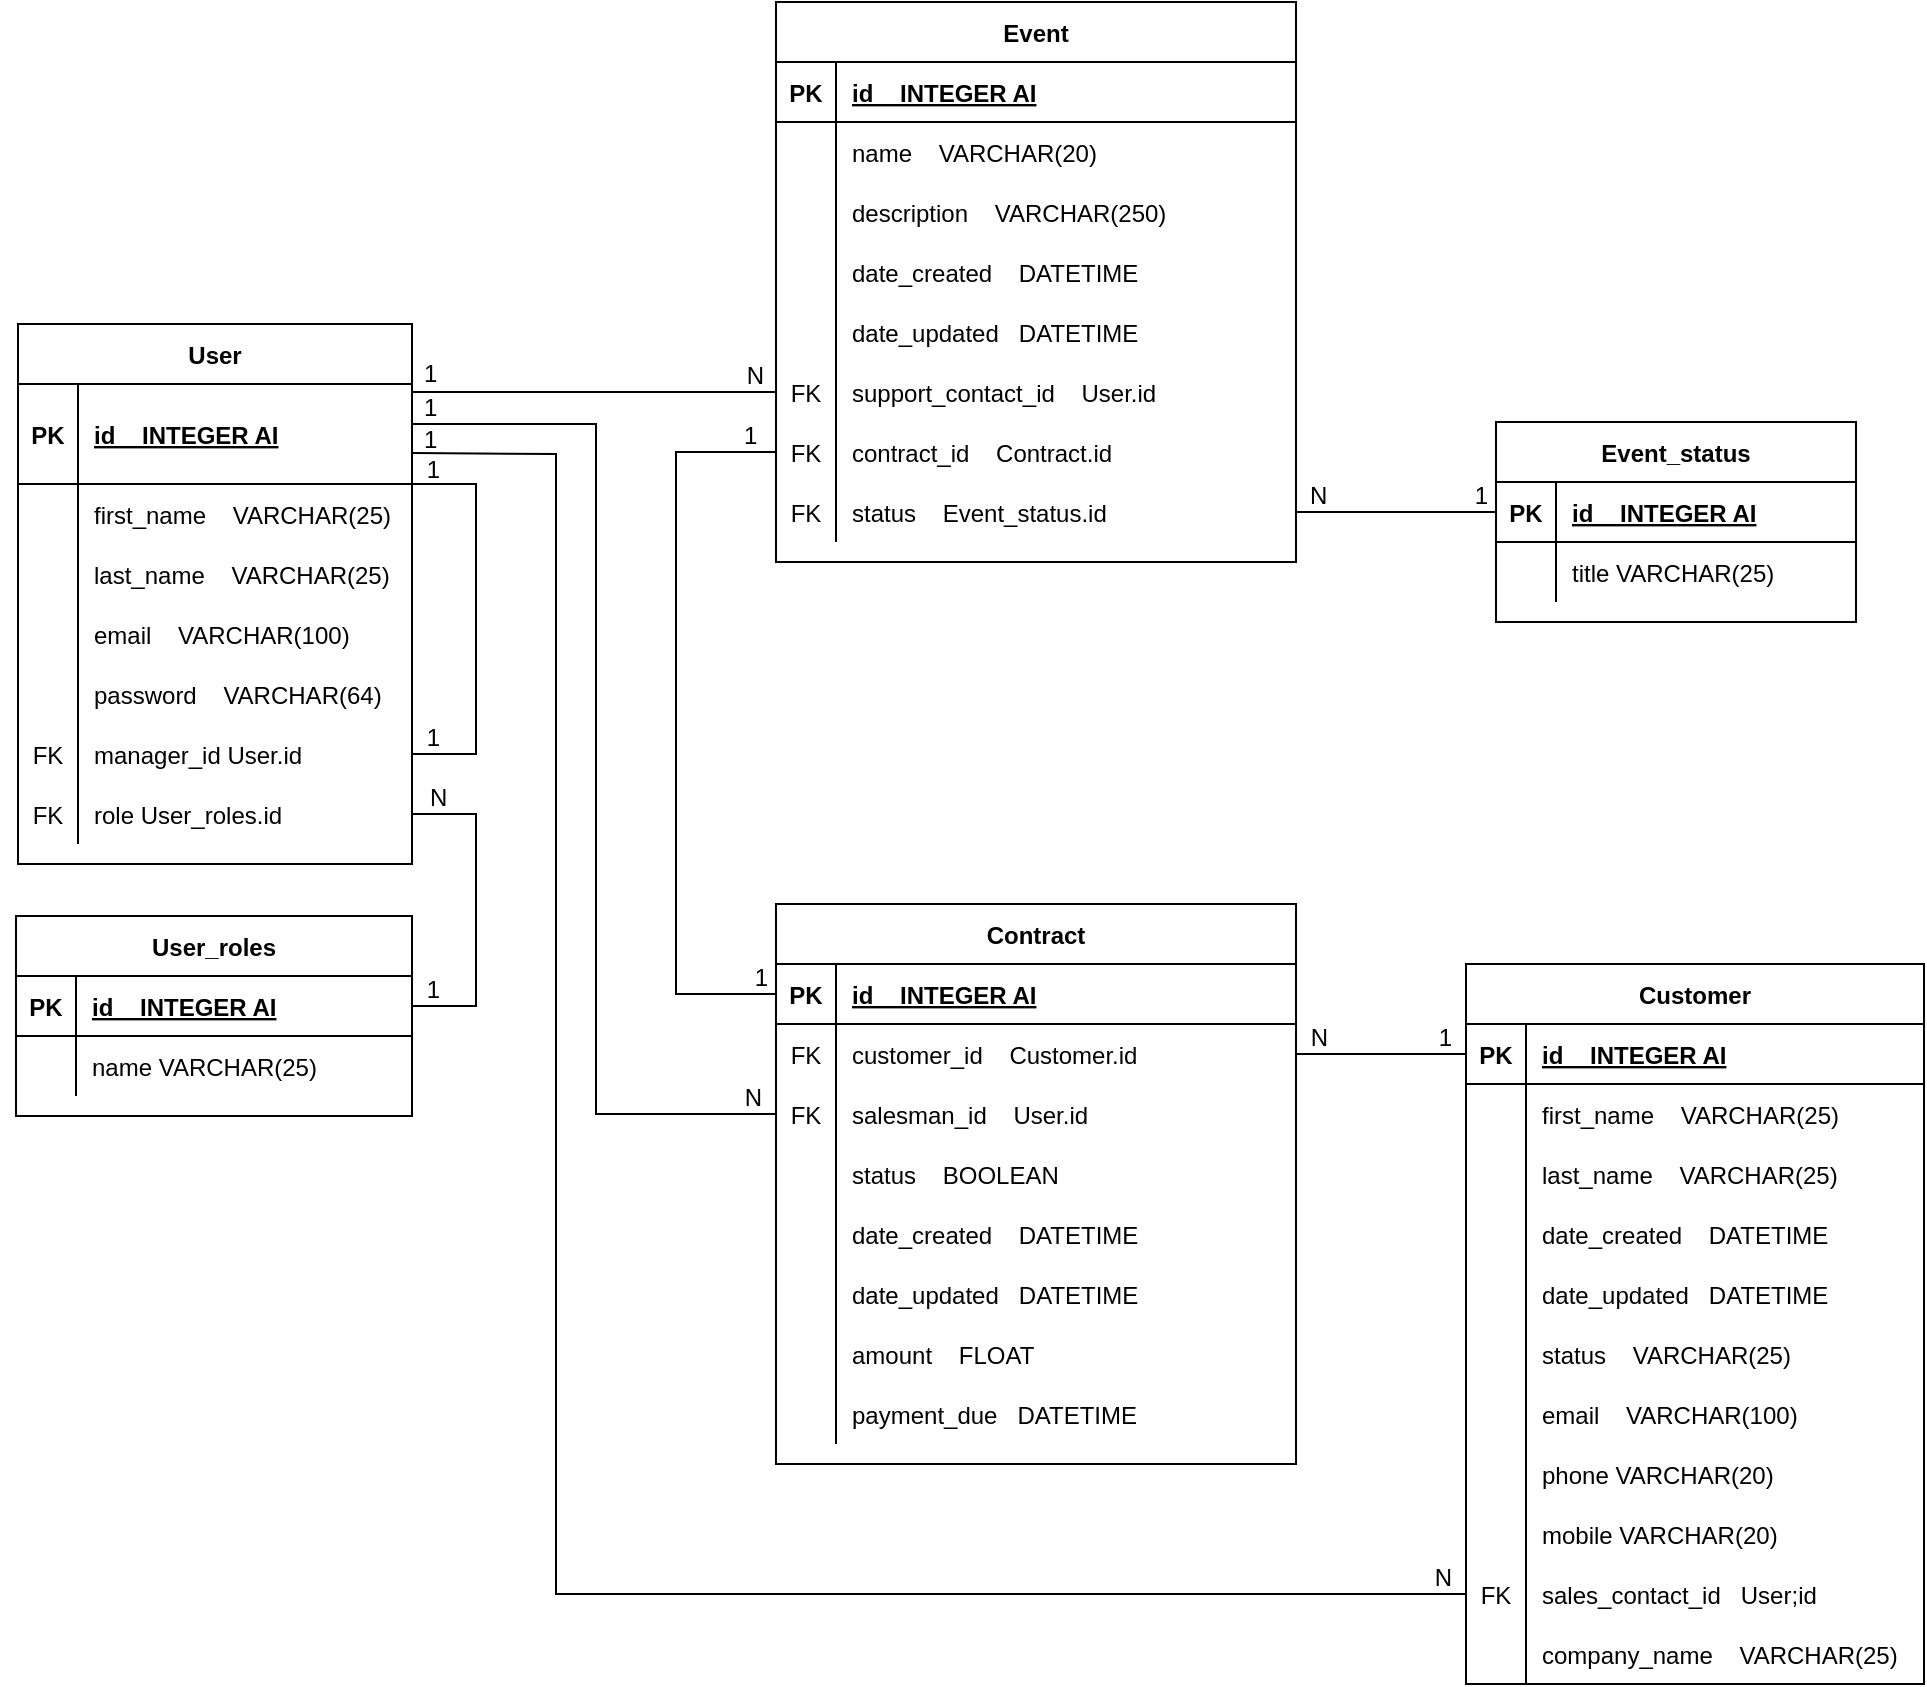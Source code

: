 <mxfile version="17.4.2" type="device"><diagram id="H4JCBMmQ4si8OeFHnjz9" name="Page-1"><mxGraphModel dx="2249" dy="905" grid="1" gridSize="10" guides="1" tooltips="1" connect="1" arrows="1" fold="1" page="1" pageScale="1" pageWidth="827" pageHeight="1169" math="0" shadow="0"><root><mxCell id="0"/><mxCell id="1" parent="0"/><mxCell id="bBjGmjY2mpQJtqQ5NyJk-3" value="User" style="shape=table;startSize=30;container=1;collapsible=1;childLayout=tableLayout;fixedRows=1;rowLines=0;fontStyle=1;align=center;resizeLast=1;" parent="1" vertex="1"><mxGeometry x="-749" y="200" width="197" height="270" as="geometry"/></mxCell><mxCell id="bBjGmjY2mpQJtqQ5NyJk-4" value="" style="shape=tableRow;horizontal=0;startSize=0;swimlaneHead=0;swimlaneBody=0;fillColor=none;collapsible=0;dropTarget=0;points=[[0,0.5],[1,0.5]];portConstraint=eastwest;top=0;left=0;right=0;bottom=1;" parent="bBjGmjY2mpQJtqQ5NyJk-3" vertex="1"><mxGeometry y="30" width="197" height="50" as="geometry"/></mxCell><mxCell id="bBjGmjY2mpQJtqQ5NyJk-5" value="PK" style="shape=partialRectangle;connectable=0;fillColor=none;top=0;left=0;bottom=0;right=0;fontStyle=1;overflow=hidden;" parent="bBjGmjY2mpQJtqQ5NyJk-4" vertex="1"><mxGeometry width="30" height="50" as="geometry"><mxRectangle width="30" height="50" as="alternateBounds"/></mxGeometry></mxCell><mxCell id="bBjGmjY2mpQJtqQ5NyJk-6" value="id    INTEGER AI" style="shape=partialRectangle;connectable=0;fillColor=none;top=0;left=0;bottom=0;right=0;align=left;spacingLeft=6;fontStyle=5;overflow=hidden;" parent="bBjGmjY2mpQJtqQ5NyJk-4" vertex="1"><mxGeometry x="30" width="167" height="50" as="geometry"><mxRectangle width="167" height="50" as="alternateBounds"/></mxGeometry></mxCell><mxCell id="bBjGmjY2mpQJtqQ5NyJk-7" value="" style="shape=tableRow;horizontal=0;startSize=0;swimlaneHead=0;swimlaneBody=0;fillColor=none;collapsible=0;dropTarget=0;points=[[0,0.5],[1,0.5]];portConstraint=eastwest;top=0;left=0;right=0;bottom=0;" parent="bBjGmjY2mpQJtqQ5NyJk-3" vertex="1"><mxGeometry y="80" width="197" height="30" as="geometry"/></mxCell><mxCell id="bBjGmjY2mpQJtqQ5NyJk-8" value="" style="shape=partialRectangle;connectable=0;fillColor=none;top=0;left=0;bottom=0;right=0;editable=1;overflow=hidden;" parent="bBjGmjY2mpQJtqQ5NyJk-7" vertex="1"><mxGeometry width="30" height="30" as="geometry"><mxRectangle width="30" height="30" as="alternateBounds"/></mxGeometry></mxCell><mxCell id="bBjGmjY2mpQJtqQ5NyJk-9" value="first_name    VARCHAR(25)" style="shape=partialRectangle;connectable=0;fillColor=none;top=0;left=0;bottom=0;right=0;align=left;spacingLeft=6;overflow=hidden;" parent="bBjGmjY2mpQJtqQ5NyJk-7" vertex="1"><mxGeometry x="30" width="167" height="30" as="geometry"><mxRectangle width="167" height="30" as="alternateBounds"/></mxGeometry></mxCell><mxCell id="bBjGmjY2mpQJtqQ5NyJk-10" value="" style="shape=tableRow;horizontal=0;startSize=0;swimlaneHead=0;swimlaneBody=0;fillColor=none;collapsible=0;dropTarget=0;points=[[0,0.5],[1,0.5]];portConstraint=eastwest;top=0;left=0;right=0;bottom=0;" parent="bBjGmjY2mpQJtqQ5NyJk-3" vertex="1"><mxGeometry y="110" width="197" height="30" as="geometry"/></mxCell><mxCell id="bBjGmjY2mpQJtqQ5NyJk-11" value="" style="shape=partialRectangle;connectable=0;fillColor=none;top=0;left=0;bottom=0;right=0;editable=1;overflow=hidden;" parent="bBjGmjY2mpQJtqQ5NyJk-10" vertex="1"><mxGeometry width="30" height="30" as="geometry"><mxRectangle width="30" height="30" as="alternateBounds"/></mxGeometry></mxCell><mxCell id="bBjGmjY2mpQJtqQ5NyJk-12" value="last_name    VARCHAR(25)" style="shape=partialRectangle;connectable=0;fillColor=none;top=0;left=0;bottom=0;right=0;align=left;spacingLeft=6;overflow=hidden;" parent="bBjGmjY2mpQJtqQ5NyJk-10" vertex="1"><mxGeometry x="30" width="167" height="30" as="geometry"><mxRectangle width="167" height="30" as="alternateBounds"/></mxGeometry></mxCell><mxCell id="bBjGmjY2mpQJtqQ5NyJk-13" value="" style="shape=tableRow;horizontal=0;startSize=0;swimlaneHead=0;swimlaneBody=0;fillColor=none;collapsible=0;dropTarget=0;points=[[0,0.5],[1,0.5]];portConstraint=eastwest;top=0;left=0;right=0;bottom=0;" parent="bBjGmjY2mpQJtqQ5NyJk-3" vertex="1"><mxGeometry y="140" width="197" height="30" as="geometry"/></mxCell><mxCell id="bBjGmjY2mpQJtqQ5NyJk-14" value="" style="shape=partialRectangle;connectable=0;fillColor=none;top=0;left=0;bottom=0;right=0;editable=1;overflow=hidden;" parent="bBjGmjY2mpQJtqQ5NyJk-13" vertex="1"><mxGeometry width="30" height="30" as="geometry"><mxRectangle width="30" height="30" as="alternateBounds"/></mxGeometry></mxCell><mxCell id="bBjGmjY2mpQJtqQ5NyJk-15" value="email    VARCHAR(100)" style="shape=partialRectangle;connectable=0;fillColor=none;top=0;left=0;bottom=0;right=0;align=left;spacingLeft=6;overflow=hidden;" parent="bBjGmjY2mpQJtqQ5NyJk-13" vertex="1"><mxGeometry x="30" width="167" height="30" as="geometry"><mxRectangle width="167" height="30" as="alternateBounds"/></mxGeometry></mxCell><mxCell id="bBjGmjY2mpQJtqQ5NyJk-16" value="" style="shape=tableRow;horizontal=0;startSize=0;swimlaneHead=0;swimlaneBody=0;fillColor=none;collapsible=0;dropTarget=0;points=[[0,0.5],[1,0.5]];portConstraint=eastwest;top=0;left=0;right=0;bottom=0;" parent="bBjGmjY2mpQJtqQ5NyJk-3" vertex="1"><mxGeometry y="170" width="197" height="30" as="geometry"/></mxCell><mxCell id="bBjGmjY2mpQJtqQ5NyJk-17" value="" style="shape=partialRectangle;connectable=0;fillColor=none;top=0;left=0;bottom=0;right=0;editable=1;overflow=hidden;" parent="bBjGmjY2mpQJtqQ5NyJk-16" vertex="1"><mxGeometry width="30" height="30" as="geometry"><mxRectangle width="30" height="30" as="alternateBounds"/></mxGeometry></mxCell><mxCell id="bBjGmjY2mpQJtqQ5NyJk-18" value="password    VARCHAR(64)" style="shape=partialRectangle;connectable=0;fillColor=none;top=0;left=0;bottom=0;right=0;align=left;spacingLeft=6;overflow=hidden;" parent="bBjGmjY2mpQJtqQ5NyJk-16" vertex="1"><mxGeometry x="30" width="167" height="30" as="geometry"><mxRectangle width="167" height="30" as="alternateBounds"/></mxGeometry></mxCell><mxCell id="VLJPeynumApLSN1GITdd-35" value="" style="shape=tableRow;horizontal=0;startSize=0;swimlaneHead=0;swimlaneBody=0;fillColor=none;collapsible=0;dropTarget=0;points=[[0,0.5],[1,0.5]];portConstraint=eastwest;top=0;left=0;right=0;bottom=0;" parent="bBjGmjY2mpQJtqQ5NyJk-3" vertex="1"><mxGeometry y="200" width="197" height="30" as="geometry"/></mxCell><mxCell id="VLJPeynumApLSN1GITdd-36" value="FK" style="shape=partialRectangle;connectable=0;fillColor=none;top=0;left=0;bottom=0;right=0;editable=1;overflow=hidden;" parent="VLJPeynumApLSN1GITdd-35" vertex="1"><mxGeometry width="30" height="30" as="geometry"><mxRectangle width="30" height="30" as="alternateBounds"/></mxGeometry></mxCell><mxCell id="VLJPeynumApLSN1GITdd-37" value="manager_id User.id" style="shape=partialRectangle;connectable=0;fillColor=none;top=0;left=0;bottom=0;right=0;align=left;spacingLeft=6;overflow=hidden;" parent="VLJPeynumApLSN1GITdd-35" vertex="1"><mxGeometry x="30" width="167" height="30" as="geometry"><mxRectangle width="167" height="30" as="alternateBounds"/></mxGeometry></mxCell><mxCell id="VLJPeynumApLSN1GITdd-22" value="" style="shape=tableRow;horizontal=0;startSize=0;swimlaneHead=0;swimlaneBody=0;fillColor=none;collapsible=0;dropTarget=0;points=[[0,0.5],[1,0.5]];portConstraint=eastwest;top=0;left=0;right=0;bottom=0;" parent="bBjGmjY2mpQJtqQ5NyJk-3" vertex="1"><mxGeometry y="230" width="197" height="30" as="geometry"/></mxCell><mxCell id="VLJPeynumApLSN1GITdd-23" value="FK" style="shape=partialRectangle;connectable=0;fillColor=none;top=0;left=0;bottom=0;right=0;editable=1;overflow=hidden;" parent="VLJPeynumApLSN1GITdd-22" vertex="1"><mxGeometry width="30" height="30" as="geometry"><mxRectangle width="30" height="30" as="alternateBounds"/></mxGeometry></mxCell><mxCell id="VLJPeynumApLSN1GITdd-24" value="role User_roles.id" style="shape=partialRectangle;connectable=0;fillColor=none;top=0;left=0;bottom=0;right=0;align=left;spacingLeft=6;overflow=hidden;" parent="VLJPeynumApLSN1GITdd-22" vertex="1"><mxGeometry x="30" width="167" height="30" as="geometry"><mxRectangle width="167" height="30" as="alternateBounds"/></mxGeometry></mxCell><mxCell id="VLJPeynumApLSN1GITdd-5" value="" style="endArrow=none;html=1;rounded=0;exitX=1;exitY=0.5;exitDx=0;exitDy=0;" parent="bBjGmjY2mpQJtqQ5NyJk-3" source="VLJPeynumApLSN1GITdd-35" target="bBjGmjY2mpQJtqQ5NyJk-4" edge="1"><mxGeometry relative="1" as="geometry"><mxPoint x="357" y="52.234" as="sourcePoint"/><mxPoint x="199" y="74" as="targetPoint"/><Array as="points"><mxPoint x="229" y="215"/><mxPoint x="229" y="80"/><mxPoint x="197" y="80"/></Array></mxGeometry></mxCell><mxCell id="VLJPeynumApLSN1GITdd-6" value="1" style="resizable=0;html=1;align=right;verticalAlign=bottom;" parent="VLJPeynumApLSN1GITdd-5" connectable="0" vertex="1"><mxGeometry x="1" relative="1" as="geometry"><mxPoint x="14" y="1" as="offset"/></mxGeometry></mxCell><mxCell id="bBjGmjY2mpQJtqQ5NyJk-19" value="Customer" style="shape=table;startSize=30;container=1;collapsible=1;childLayout=tableLayout;fixedRows=1;rowLines=0;fontStyle=1;align=center;resizeLast=1;" parent="1" vertex="1"><mxGeometry x="-25.0" y="520" width="229" height="360" as="geometry"/></mxCell><mxCell id="bBjGmjY2mpQJtqQ5NyJk-20" value="" style="shape=tableRow;horizontal=0;startSize=0;swimlaneHead=0;swimlaneBody=0;fillColor=none;collapsible=0;dropTarget=0;points=[[0,0.5],[1,0.5]];portConstraint=eastwest;top=0;left=0;right=0;bottom=1;" parent="bBjGmjY2mpQJtqQ5NyJk-19" vertex="1"><mxGeometry y="30" width="229" height="30" as="geometry"/></mxCell><mxCell id="bBjGmjY2mpQJtqQ5NyJk-21" value="PK" style="shape=partialRectangle;connectable=0;fillColor=none;top=0;left=0;bottom=0;right=0;fontStyle=1;overflow=hidden;" parent="bBjGmjY2mpQJtqQ5NyJk-20" vertex="1"><mxGeometry width="30" height="30" as="geometry"><mxRectangle width="30" height="30" as="alternateBounds"/></mxGeometry></mxCell><mxCell id="bBjGmjY2mpQJtqQ5NyJk-22" value="id    INTEGER AI" style="shape=partialRectangle;connectable=0;fillColor=none;top=0;left=0;bottom=0;right=0;align=left;spacingLeft=6;fontStyle=5;overflow=hidden;" parent="bBjGmjY2mpQJtqQ5NyJk-20" vertex="1"><mxGeometry x="30" width="199" height="30" as="geometry"><mxRectangle width="199" height="30" as="alternateBounds"/></mxGeometry></mxCell><mxCell id="bBjGmjY2mpQJtqQ5NyJk-23" value="" style="shape=tableRow;horizontal=0;startSize=0;swimlaneHead=0;swimlaneBody=0;fillColor=none;collapsible=0;dropTarget=0;points=[[0,0.5],[1,0.5]];portConstraint=eastwest;top=0;left=0;right=0;bottom=0;" parent="bBjGmjY2mpQJtqQ5NyJk-19" vertex="1"><mxGeometry y="60" width="229" height="30" as="geometry"/></mxCell><mxCell id="bBjGmjY2mpQJtqQ5NyJk-24" value="" style="shape=partialRectangle;connectable=0;fillColor=none;top=0;left=0;bottom=0;right=0;editable=1;overflow=hidden;" parent="bBjGmjY2mpQJtqQ5NyJk-23" vertex="1"><mxGeometry width="30" height="30" as="geometry"><mxRectangle width="30" height="30" as="alternateBounds"/></mxGeometry></mxCell><mxCell id="bBjGmjY2mpQJtqQ5NyJk-25" value="first_name    VARCHAR(25)" style="shape=partialRectangle;connectable=0;fillColor=none;top=0;left=0;bottom=0;right=0;align=left;spacingLeft=6;overflow=hidden;" parent="bBjGmjY2mpQJtqQ5NyJk-23" vertex="1"><mxGeometry x="30" width="199" height="30" as="geometry"><mxRectangle width="199" height="30" as="alternateBounds"/></mxGeometry></mxCell><mxCell id="bBjGmjY2mpQJtqQ5NyJk-26" value="" style="shape=tableRow;horizontal=0;startSize=0;swimlaneHead=0;swimlaneBody=0;fillColor=none;collapsible=0;dropTarget=0;points=[[0,0.5],[1,0.5]];portConstraint=eastwest;top=0;left=0;right=0;bottom=0;" parent="bBjGmjY2mpQJtqQ5NyJk-19" vertex="1"><mxGeometry y="90" width="229" height="30" as="geometry"/></mxCell><mxCell id="bBjGmjY2mpQJtqQ5NyJk-27" value="" style="shape=partialRectangle;connectable=0;fillColor=none;top=0;left=0;bottom=0;right=0;editable=1;overflow=hidden;" parent="bBjGmjY2mpQJtqQ5NyJk-26" vertex="1"><mxGeometry width="30" height="30" as="geometry"><mxRectangle width="30" height="30" as="alternateBounds"/></mxGeometry></mxCell><mxCell id="bBjGmjY2mpQJtqQ5NyJk-28" value="last_name    VARCHAR(25)" style="shape=partialRectangle;connectable=0;fillColor=none;top=0;left=0;bottom=0;right=0;align=left;spacingLeft=6;overflow=hidden;" parent="bBjGmjY2mpQJtqQ5NyJk-26" vertex="1"><mxGeometry x="30" width="199" height="30" as="geometry"><mxRectangle width="199" height="30" as="alternateBounds"/></mxGeometry></mxCell><mxCell id="bBjGmjY2mpQJtqQ5NyJk-29" value="" style="shape=tableRow;horizontal=0;startSize=0;swimlaneHead=0;swimlaneBody=0;fillColor=none;collapsible=0;dropTarget=0;points=[[0,0.5],[1,0.5]];portConstraint=eastwest;top=0;left=0;right=0;bottom=0;" parent="bBjGmjY2mpQJtqQ5NyJk-19" vertex="1"><mxGeometry y="120" width="229" height="30" as="geometry"/></mxCell><mxCell id="bBjGmjY2mpQJtqQ5NyJk-30" value="" style="shape=partialRectangle;connectable=0;fillColor=none;top=0;left=0;bottom=0;right=0;editable=1;overflow=hidden;" parent="bBjGmjY2mpQJtqQ5NyJk-29" vertex="1"><mxGeometry width="30" height="30" as="geometry"><mxRectangle width="30" height="30" as="alternateBounds"/></mxGeometry></mxCell><mxCell id="bBjGmjY2mpQJtqQ5NyJk-31" value="date_created    DATETIME" style="shape=partialRectangle;connectable=0;fillColor=none;top=0;left=0;bottom=0;right=0;align=left;spacingLeft=6;overflow=hidden;" parent="bBjGmjY2mpQJtqQ5NyJk-29" vertex="1"><mxGeometry x="30" width="199" height="30" as="geometry"><mxRectangle width="199" height="30" as="alternateBounds"/></mxGeometry></mxCell><mxCell id="bBjGmjY2mpQJtqQ5NyJk-200" value="" style="shape=tableRow;horizontal=0;startSize=0;swimlaneHead=0;swimlaneBody=0;fillColor=none;collapsible=0;dropTarget=0;points=[[0,0.5],[1,0.5]];portConstraint=eastwest;top=0;left=0;right=0;bottom=0;" parent="bBjGmjY2mpQJtqQ5NyJk-19" vertex="1"><mxGeometry y="150" width="229" height="30" as="geometry"/></mxCell><mxCell id="bBjGmjY2mpQJtqQ5NyJk-201" value="" style="shape=partialRectangle;connectable=0;fillColor=none;top=0;left=0;bottom=0;right=0;editable=1;overflow=hidden;" parent="bBjGmjY2mpQJtqQ5NyJk-200" vertex="1"><mxGeometry width="30" height="30" as="geometry"><mxRectangle width="30" height="30" as="alternateBounds"/></mxGeometry></mxCell><mxCell id="bBjGmjY2mpQJtqQ5NyJk-202" value="date_updated   DATETIME" style="shape=partialRectangle;connectable=0;fillColor=none;top=0;left=0;bottom=0;right=0;align=left;spacingLeft=6;overflow=hidden;" parent="bBjGmjY2mpQJtqQ5NyJk-200" vertex="1"><mxGeometry x="30" width="199" height="30" as="geometry"><mxRectangle width="199" height="30" as="alternateBounds"/></mxGeometry></mxCell><mxCell id="bBjGmjY2mpQJtqQ5NyJk-188" value="" style="shape=tableRow;horizontal=0;startSize=0;swimlaneHead=0;swimlaneBody=0;fillColor=none;collapsible=0;dropTarget=0;points=[[0,0.5],[1,0.5]];portConstraint=eastwest;top=0;left=0;right=0;bottom=0;" parent="bBjGmjY2mpQJtqQ5NyJk-19" vertex="1"><mxGeometry y="180" width="229" height="30" as="geometry"/></mxCell><mxCell id="bBjGmjY2mpQJtqQ5NyJk-189" value="" style="shape=partialRectangle;connectable=0;fillColor=none;top=0;left=0;bottom=0;right=0;editable=1;overflow=hidden;" parent="bBjGmjY2mpQJtqQ5NyJk-188" vertex="1"><mxGeometry width="30" height="30" as="geometry"><mxRectangle width="30" height="30" as="alternateBounds"/></mxGeometry></mxCell><mxCell id="bBjGmjY2mpQJtqQ5NyJk-190" value="status    VARCHAR(25)" style="shape=partialRectangle;connectable=0;fillColor=none;top=0;left=0;bottom=0;right=0;align=left;spacingLeft=6;overflow=hidden;" parent="bBjGmjY2mpQJtqQ5NyJk-188" vertex="1"><mxGeometry x="30" width="199" height="30" as="geometry"><mxRectangle width="199" height="30" as="alternateBounds"/></mxGeometry></mxCell><mxCell id="bBjGmjY2mpQJtqQ5NyJk-203" value="" style="shape=tableRow;horizontal=0;startSize=0;swimlaneHead=0;swimlaneBody=0;fillColor=none;collapsible=0;dropTarget=0;points=[[0,0.5],[1,0.5]];portConstraint=eastwest;top=0;left=0;right=0;bottom=0;" parent="bBjGmjY2mpQJtqQ5NyJk-19" vertex="1"><mxGeometry y="210" width="229" height="30" as="geometry"/></mxCell><mxCell id="bBjGmjY2mpQJtqQ5NyJk-204" value="" style="shape=partialRectangle;connectable=0;fillColor=none;top=0;left=0;bottom=0;right=0;editable=1;overflow=hidden;" parent="bBjGmjY2mpQJtqQ5NyJk-203" vertex="1"><mxGeometry width="30" height="30" as="geometry"><mxRectangle width="30" height="30" as="alternateBounds"/></mxGeometry></mxCell><mxCell id="bBjGmjY2mpQJtqQ5NyJk-205" value="email    VARCHAR(100)" style="shape=partialRectangle;connectable=0;fillColor=none;top=0;left=0;bottom=0;right=0;align=left;spacingLeft=6;overflow=hidden;" parent="bBjGmjY2mpQJtqQ5NyJk-203" vertex="1"><mxGeometry x="30" width="199" height="30" as="geometry"><mxRectangle width="199" height="30" as="alternateBounds"/></mxGeometry></mxCell><mxCell id="bBjGmjY2mpQJtqQ5NyJk-206" value="" style="shape=tableRow;horizontal=0;startSize=0;swimlaneHead=0;swimlaneBody=0;fillColor=none;collapsible=0;dropTarget=0;points=[[0,0.5],[1,0.5]];portConstraint=eastwest;top=0;left=0;right=0;bottom=0;" parent="bBjGmjY2mpQJtqQ5NyJk-19" vertex="1"><mxGeometry y="240" width="229" height="30" as="geometry"/></mxCell><mxCell id="bBjGmjY2mpQJtqQ5NyJk-207" value="" style="shape=partialRectangle;connectable=0;fillColor=none;top=0;left=0;bottom=0;right=0;editable=1;overflow=hidden;" parent="bBjGmjY2mpQJtqQ5NyJk-206" vertex="1"><mxGeometry width="30" height="30" as="geometry"><mxRectangle width="30" height="30" as="alternateBounds"/></mxGeometry></mxCell><mxCell id="bBjGmjY2mpQJtqQ5NyJk-208" value="phone VARCHAR(20)" style="shape=partialRectangle;connectable=0;fillColor=none;top=0;left=0;bottom=0;right=0;align=left;spacingLeft=6;overflow=hidden;" parent="bBjGmjY2mpQJtqQ5NyJk-206" vertex="1"><mxGeometry x="30" width="199" height="30" as="geometry"><mxRectangle width="199" height="30" as="alternateBounds"/></mxGeometry></mxCell><mxCell id="bBjGmjY2mpQJtqQ5NyJk-209" value="" style="shape=tableRow;horizontal=0;startSize=0;swimlaneHead=0;swimlaneBody=0;fillColor=none;collapsible=0;dropTarget=0;points=[[0,0.5],[1,0.5]];portConstraint=eastwest;top=0;left=0;right=0;bottom=0;" parent="bBjGmjY2mpQJtqQ5NyJk-19" vertex="1"><mxGeometry y="270" width="229" height="30" as="geometry"/></mxCell><mxCell id="bBjGmjY2mpQJtqQ5NyJk-210" value="" style="shape=partialRectangle;connectable=0;fillColor=none;top=0;left=0;bottom=0;right=0;editable=1;overflow=hidden;" parent="bBjGmjY2mpQJtqQ5NyJk-209" vertex="1"><mxGeometry width="30" height="30" as="geometry"><mxRectangle width="30" height="30" as="alternateBounds"/></mxGeometry></mxCell><mxCell id="bBjGmjY2mpQJtqQ5NyJk-211" value="mobile VARCHAR(20)" style="shape=partialRectangle;connectable=0;fillColor=none;top=0;left=0;bottom=0;right=0;align=left;spacingLeft=6;overflow=hidden;" parent="bBjGmjY2mpQJtqQ5NyJk-209" vertex="1"><mxGeometry x="30" width="199" height="30" as="geometry"><mxRectangle width="199" height="30" as="alternateBounds"/></mxGeometry></mxCell><mxCell id="bBjGmjY2mpQJtqQ5NyJk-228" value="" style="shape=tableRow;horizontal=0;startSize=0;swimlaneHead=0;swimlaneBody=0;fillColor=none;collapsible=0;dropTarget=0;points=[[0,0.5],[1,0.5]];portConstraint=eastwest;top=0;left=0;right=0;bottom=0;" parent="bBjGmjY2mpQJtqQ5NyJk-19" vertex="1"><mxGeometry y="300" width="229" height="30" as="geometry"/></mxCell><mxCell id="bBjGmjY2mpQJtqQ5NyJk-229" value="FK" style="shape=partialRectangle;connectable=0;fillColor=none;top=0;left=0;bottom=0;right=0;fontStyle=0;overflow=hidden;" parent="bBjGmjY2mpQJtqQ5NyJk-228" vertex="1"><mxGeometry width="30" height="30" as="geometry"><mxRectangle width="30" height="30" as="alternateBounds"/></mxGeometry></mxCell><mxCell id="bBjGmjY2mpQJtqQ5NyJk-230" value="sales_contact_id   User;id" style="shape=partialRectangle;connectable=0;fillColor=none;top=0;left=0;bottom=0;right=0;align=left;spacingLeft=6;fontStyle=0;overflow=hidden;" parent="bBjGmjY2mpQJtqQ5NyJk-228" vertex="1"><mxGeometry x="30" width="199" height="30" as="geometry"><mxRectangle width="199" height="30" as="alternateBounds"/></mxGeometry></mxCell><mxCell id="wubU_sOgXD4ELBIC74_7-1" value="" style="shape=tableRow;horizontal=0;startSize=0;swimlaneHead=0;swimlaneBody=0;fillColor=none;collapsible=0;dropTarget=0;points=[[0,0.5],[1,0.5]];portConstraint=eastwest;top=0;left=0;right=0;bottom=0;" vertex="1" parent="bBjGmjY2mpQJtqQ5NyJk-19"><mxGeometry y="330" width="229" height="30" as="geometry"/></mxCell><mxCell id="wubU_sOgXD4ELBIC74_7-2" value="" style="shape=partialRectangle;connectable=0;fillColor=none;top=0;left=0;bottom=0;right=0;editable=1;overflow=hidden;" vertex="1" parent="wubU_sOgXD4ELBIC74_7-1"><mxGeometry width="30" height="30" as="geometry"><mxRectangle width="30" height="30" as="alternateBounds"/></mxGeometry></mxCell><mxCell id="wubU_sOgXD4ELBIC74_7-3" value="company_name    VARCHAR(25)" style="shape=partialRectangle;connectable=0;fillColor=none;top=0;left=0;bottom=0;right=0;align=left;spacingLeft=6;overflow=hidden;" vertex="1" parent="wubU_sOgXD4ELBIC74_7-1"><mxGeometry x="30" width="199" height="30" as="geometry"><mxRectangle width="199" height="30" as="alternateBounds"/></mxGeometry></mxCell><mxCell id="bBjGmjY2mpQJtqQ5NyJk-38" value="User_roles" style="shape=table;startSize=30;container=1;collapsible=1;childLayout=tableLayout;fixedRows=1;rowLines=0;fontStyle=1;align=center;resizeLast=1;" parent="1" vertex="1"><mxGeometry x="-750" y="496" width="198" height="100" as="geometry"/></mxCell><mxCell id="bBjGmjY2mpQJtqQ5NyJk-163" style="edgeStyle=orthogonalEdgeStyle;rounded=0;orthogonalLoop=1;jettySize=auto;html=1;exitX=0;exitY=0.5;exitDx=0;exitDy=0;entryX=0;entryY=0.5;entryDx=0;entryDy=0;" parent="bBjGmjY2mpQJtqQ5NyJk-38" edge="1"><mxGeometry relative="1" as="geometry"><mxPoint y="105" as="sourcePoint"/><mxPoint y="105" as="targetPoint"/></mxGeometry></mxCell><mxCell id="bBjGmjY2mpQJtqQ5NyJk-39" value="" style="shape=tableRow;horizontal=0;startSize=0;swimlaneHead=0;swimlaneBody=0;fillColor=none;collapsible=0;dropTarget=0;points=[[0,0.5],[1,0.5]];portConstraint=eastwest;top=0;left=0;right=0;bottom=1;" parent="bBjGmjY2mpQJtqQ5NyJk-38" vertex="1"><mxGeometry y="30" width="198" height="30" as="geometry"/></mxCell><mxCell id="bBjGmjY2mpQJtqQ5NyJk-40" value="PK" style="shape=partialRectangle;connectable=0;fillColor=none;top=0;left=0;bottom=0;right=0;fontStyle=1;overflow=hidden;" parent="bBjGmjY2mpQJtqQ5NyJk-39" vertex="1"><mxGeometry width="30" height="30" as="geometry"><mxRectangle width="30" height="30" as="alternateBounds"/></mxGeometry></mxCell><mxCell id="bBjGmjY2mpQJtqQ5NyJk-41" value="id    INTEGER AI" style="shape=partialRectangle;connectable=0;fillColor=none;top=0;left=0;bottom=0;right=0;align=left;spacingLeft=6;fontStyle=5;overflow=hidden;" parent="bBjGmjY2mpQJtqQ5NyJk-39" vertex="1"><mxGeometry x="30" width="168" height="30" as="geometry"><mxRectangle width="168" height="30" as="alternateBounds"/></mxGeometry></mxCell><mxCell id="bBjGmjY2mpQJtqQ5NyJk-150" value="" style="shape=tableRow;horizontal=0;startSize=0;swimlaneHead=0;swimlaneBody=0;fillColor=none;collapsible=0;dropTarget=0;points=[[0,0.5],[1,0.5]];portConstraint=eastwest;top=0;left=0;right=0;bottom=0;" parent="bBjGmjY2mpQJtqQ5NyJk-38" vertex="1"><mxGeometry y="60" width="198" height="30" as="geometry"/></mxCell><mxCell id="bBjGmjY2mpQJtqQ5NyJk-151" value="" style="shape=partialRectangle;connectable=0;fillColor=none;top=0;left=0;bottom=0;right=0;fontStyle=0;overflow=hidden;" parent="bBjGmjY2mpQJtqQ5NyJk-150" vertex="1"><mxGeometry width="30" height="30" as="geometry"><mxRectangle width="30" height="30" as="alternateBounds"/></mxGeometry></mxCell><mxCell id="bBjGmjY2mpQJtqQ5NyJk-152" value="name VARCHAR(25)" style="shape=partialRectangle;connectable=0;fillColor=none;top=0;left=0;bottom=0;right=0;align=left;spacingLeft=6;fontStyle=0;overflow=hidden;" parent="bBjGmjY2mpQJtqQ5NyJk-150" vertex="1"><mxGeometry x="30" width="168" height="30" as="geometry"><mxRectangle width="168" height="30" as="alternateBounds"/></mxGeometry></mxCell><mxCell id="bBjGmjY2mpQJtqQ5NyJk-86" value="Event" style="shape=table;startSize=30;container=1;collapsible=1;childLayout=tableLayout;fixedRows=1;rowLines=0;fontStyle=1;align=center;resizeLast=1;" parent="1" vertex="1"><mxGeometry x="-370" y="39" width="260" height="280" as="geometry"/></mxCell><mxCell id="bBjGmjY2mpQJtqQ5NyJk-87" value="" style="shape=tableRow;horizontal=0;startSize=0;swimlaneHead=0;swimlaneBody=0;fillColor=none;collapsible=0;dropTarget=0;points=[[0,0.5],[1,0.5]];portConstraint=eastwest;top=0;left=0;right=0;bottom=1;" parent="bBjGmjY2mpQJtqQ5NyJk-86" vertex="1"><mxGeometry y="30" width="260" height="30" as="geometry"/></mxCell><mxCell id="bBjGmjY2mpQJtqQ5NyJk-88" value="PK" style="shape=partialRectangle;connectable=0;fillColor=none;top=0;left=0;bottom=0;right=0;fontStyle=1;overflow=hidden;" parent="bBjGmjY2mpQJtqQ5NyJk-87" vertex="1"><mxGeometry width="30" height="30" as="geometry"><mxRectangle width="30" height="30" as="alternateBounds"/></mxGeometry></mxCell><mxCell id="bBjGmjY2mpQJtqQ5NyJk-89" value="id    INTEGER AI" style="shape=partialRectangle;connectable=0;fillColor=none;top=0;left=0;bottom=0;right=0;align=left;spacingLeft=6;fontStyle=5;overflow=hidden;" parent="bBjGmjY2mpQJtqQ5NyJk-87" vertex="1"><mxGeometry x="30" width="230" height="30" as="geometry"><mxRectangle width="230" height="30" as="alternateBounds"/></mxGeometry></mxCell><mxCell id="bBjGmjY2mpQJtqQ5NyJk-90" value="" style="shape=tableRow;horizontal=0;startSize=0;swimlaneHead=0;swimlaneBody=0;fillColor=none;collapsible=0;dropTarget=0;points=[[0,0.5],[1,0.5]];portConstraint=eastwest;top=0;left=0;right=0;bottom=0;" parent="bBjGmjY2mpQJtqQ5NyJk-86" vertex="1"><mxGeometry y="60" width="260" height="30" as="geometry"/></mxCell><mxCell id="bBjGmjY2mpQJtqQ5NyJk-91" value="" style="shape=partialRectangle;connectable=0;fillColor=none;top=0;left=0;bottom=0;right=0;editable=1;overflow=hidden;" parent="bBjGmjY2mpQJtqQ5NyJk-90" vertex="1"><mxGeometry width="30" height="30" as="geometry"><mxRectangle width="30" height="30" as="alternateBounds"/></mxGeometry></mxCell><mxCell id="bBjGmjY2mpQJtqQ5NyJk-92" value="name    VARCHAR(20)" style="shape=partialRectangle;connectable=0;fillColor=none;top=0;left=0;bottom=0;right=0;align=left;spacingLeft=6;overflow=hidden;" parent="bBjGmjY2mpQJtqQ5NyJk-90" vertex="1"><mxGeometry x="30" width="230" height="30" as="geometry"><mxRectangle width="230" height="30" as="alternateBounds"/></mxGeometry></mxCell><mxCell id="bBjGmjY2mpQJtqQ5NyJk-93" value="" style="shape=tableRow;horizontal=0;startSize=0;swimlaneHead=0;swimlaneBody=0;fillColor=none;collapsible=0;dropTarget=0;points=[[0,0.5],[1,0.5]];portConstraint=eastwest;top=0;left=0;right=0;bottom=0;" parent="bBjGmjY2mpQJtqQ5NyJk-86" vertex="1"><mxGeometry y="90" width="260" height="30" as="geometry"/></mxCell><mxCell id="bBjGmjY2mpQJtqQ5NyJk-94" value="" style="shape=partialRectangle;connectable=0;fillColor=none;top=0;left=0;bottom=0;right=0;editable=1;overflow=hidden;" parent="bBjGmjY2mpQJtqQ5NyJk-93" vertex="1"><mxGeometry width="30" height="30" as="geometry"><mxRectangle width="30" height="30" as="alternateBounds"/></mxGeometry></mxCell><mxCell id="bBjGmjY2mpQJtqQ5NyJk-95" value="description    VARCHAR(250)" style="shape=partialRectangle;connectable=0;fillColor=none;top=0;left=0;bottom=0;right=0;align=left;spacingLeft=6;overflow=hidden;" parent="bBjGmjY2mpQJtqQ5NyJk-93" vertex="1"><mxGeometry x="30" width="230" height="30" as="geometry"><mxRectangle width="230" height="30" as="alternateBounds"/></mxGeometry></mxCell><mxCell id="bBjGmjY2mpQJtqQ5NyJk-268" value="" style="shape=tableRow;horizontal=0;startSize=0;swimlaneHead=0;swimlaneBody=0;fillColor=none;collapsible=0;dropTarget=0;points=[[0,0.5],[1,0.5]];portConstraint=eastwest;top=0;left=0;right=0;bottom=0;" parent="bBjGmjY2mpQJtqQ5NyJk-86" vertex="1"><mxGeometry y="120" width="260" height="30" as="geometry"/></mxCell><mxCell id="bBjGmjY2mpQJtqQ5NyJk-269" value="" style="shape=partialRectangle;connectable=0;fillColor=none;top=0;left=0;bottom=0;right=0;editable=1;overflow=hidden;" parent="bBjGmjY2mpQJtqQ5NyJk-268" vertex="1"><mxGeometry width="30" height="30" as="geometry"><mxRectangle width="30" height="30" as="alternateBounds"/></mxGeometry></mxCell><mxCell id="bBjGmjY2mpQJtqQ5NyJk-270" value="date_created    DATETIME" style="shape=partialRectangle;connectable=0;fillColor=none;top=0;left=0;bottom=0;right=0;align=left;spacingLeft=6;overflow=hidden;" parent="bBjGmjY2mpQJtqQ5NyJk-268" vertex="1"><mxGeometry x="30" width="230" height="30" as="geometry"><mxRectangle width="230" height="30" as="alternateBounds"/></mxGeometry></mxCell><mxCell id="bBjGmjY2mpQJtqQ5NyJk-271" value="" style="shape=tableRow;horizontal=0;startSize=0;swimlaneHead=0;swimlaneBody=0;fillColor=none;collapsible=0;dropTarget=0;points=[[0,0.5],[1,0.5]];portConstraint=eastwest;top=0;left=0;right=0;bottom=0;" parent="bBjGmjY2mpQJtqQ5NyJk-86" vertex="1"><mxGeometry y="150" width="260" height="30" as="geometry"/></mxCell><mxCell id="bBjGmjY2mpQJtqQ5NyJk-272" value="" style="shape=partialRectangle;connectable=0;fillColor=none;top=0;left=0;bottom=0;right=0;editable=1;overflow=hidden;" parent="bBjGmjY2mpQJtqQ5NyJk-271" vertex="1"><mxGeometry width="30" height="30" as="geometry"><mxRectangle width="30" height="30" as="alternateBounds"/></mxGeometry></mxCell><mxCell id="bBjGmjY2mpQJtqQ5NyJk-273" value="date_updated   DATETIME" style="shape=partialRectangle;connectable=0;fillColor=none;top=0;left=0;bottom=0;right=0;align=left;spacingLeft=6;overflow=hidden;" parent="bBjGmjY2mpQJtqQ5NyJk-271" vertex="1"><mxGeometry x="30" width="230" height="30" as="geometry"><mxRectangle width="230" height="30" as="alternateBounds"/></mxGeometry></mxCell><mxCell id="bBjGmjY2mpQJtqQ5NyJk-125" value="" style="shape=tableRow;horizontal=0;startSize=0;swimlaneHead=0;swimlaneBody=0;fillColor=none;collapsible=0;dropTarget=0;points=[[0,0.5],[1,0.5]];portConstraint=eastwest;top=0;left=0;right=0;bottom=0;" parent="bBjGmjY2mpQJtqQ5NyJk-86" vertex="1"><mxGeometry y="180" width="260" height="30" as="geometry"/></mxCell><mxCell id="bBjGmjY2mpQJtqQ5NyJk-126" value="FK" style="shape=partialRectangle;connectable=0;fillColor=none;top=0;left=0;bottom=0;right=0;fontStyle=0;overflow=hidden;" parent="bBjGmjY2mpQJtqQ5NyJk-125" vertex="1"><mxGeometry width="30" height="30" as="geometry"><mxRectangle width="30" height="30" as="alternateBounds"/></mxGeometry></mxCell><mxCell id="bBjGmjY2mpQJtqQ5NyJk-127" value="support_contact_id    User.id" style="shape=partialRectangle;connectable=0;fillColor=none;top=0;left=0;bottom=0;right=0;align=left;spacingLeft=6;fontStyle=0;overflow=hidden;" parent="bBjGmjY2mpQJtqQ5NyJk-125" vertex="1"><mxGeometry x="30" width="230" height="30" as="geometry"><mxRectangle width="230" height="30" as="alternateBounds"/></mxGeometry></mxCell><mxCell id="bBjGmjY2mpQJtqQ5NyJk-103" value="" style="shape=tableRow;horizontal=0;startSize=0;swimlaneHead=0;swimlaneBody=0;fillColor=none;collapsible=0;dropTarget=0;points=[[0,0.5],[1,0.5]];portConstraint=eastwest;top=0;left=0;right=0;bottom=0;" parent="bBjGmjY2mpQJtqQ5NyJk-86" vertex="1"><mxGeometry y="210" width="260" height="30" as="geometry"/></mxCell><mxCell id="bBjGmjY2mpQJtqQ5NyJk-104" value="FK" style="shape=partialRectangle;connectable=0;fillColor=none;top=0;left=0;bottom=0;right=0;fontStyle=0;overflow=hidden;" parent="bBjGmjY2mpQJtqQ5NyJk-103" vertex="1"><mxGeometry width="30" height="30" as="geometry"><mxRectangle width="30" height="30" as="alternateBounds"/></mxGeometry></mxCell><mxCell id="bBjGmjY2mpQJtqQ5NyJk-105" value="contract_id    Contract.id" style="shape=partialRectangle;connectable=0;fillColor=none;top=0;left=0;bottom=0;right=0;align=left;spacingLeft=6;fontStyle=0;overflow=hidden;" parent="bBjGmjY2mpQJtqQ5NyJk-103" vertex="1"><mxGeometry x="30" width="230" height="30" as="geometry"><mxRectangle width="230" height="30" as="alternateBounds"/></mxGeometry></mxCell><mxCell id="bBjGmjY2mpQJtqQ5NyJk-312" value="" style="shape=tableRow;horizontal=0;startSize=0;swimlaneHead=0;swimlaneBody=0;fillColor=none;collapsible=0;dropTarget=0;points=[[0,0.5],[1,0.5]];portConstraint=eastwest;top=0;left=0;right=0;bottom=0;" parent="bBjGmjY2mpQJtqQ5NyJk-86" vertex="1"><mxGeometry y="240" width="260" height="30" as="geometry"/></mxCell><mxCell id="bBjGmjY2mpQJtqQ5NyJk-313" value="FK" style="shape=partialRectangle;connectable=0;fillColor=none;top=0;left=0;bottom=0;right=0;fontStyle=0;overflow=hidden;" parent="bBjGmjY2mpQJtqQ5NyJk-312" vertex="1"><mxGeometry width="30" height="30" as="geometry"><mxRectangle width="30" height="30" as="alternateBounds"/></mxGeometry></mxCell><mxCell id="bBjGmjY2mpQJtqQ5NyJk-314" value="status    Event_status.id" style="shape=partialRectangle;connectable=0;fillColor=none;top=0;left=0;bottom=0;right=0;align=left;spacingLeft=6;fontStyle=0;overflow=hidden;" parent="bBjGmjY2mpQJtqQ5NyJk-312" vertex="1"><mxGeometry x="30" width="230" height="30" as="geometry"><mxRectangle width="230" height="30" as="alternateBounds"/></mxGeometry></mxCell><mxCell id="bBjGmjY2mpQJtqQ5NyJk-131" value="Contract" style="shape=table;startSize=30;container=1;collapsible=1;childLayout=tableLayout;fixedRows=1;rowLines=0;fontStyle=1;align=center;resizeLast=1;" parent="1" vertex="1"><mxGeometry x="-370" y="490" width="260" height="280" as="geometry"/></mxCell><mxCell id="bBjGmjY2mpQJtqQ5NyJk-132" value="" style="shape=tableRow;horizontal=0;startSize=0;swimlaneHead=0;swimlaneBody=0;fillColor=none;collapsible=0;dropTarget=0;points=[[0,0.5],[1,0.5]];portConstraint=eastwest;top=0;left=0;right=0;bottom=1;" parent="bBjGmjY2mpQJtqQ5NyJk-131" vertex="1"><mxGeometry y="30" width="260" height="30" as="geometry"/></mxCell><mxCell id="bBjGmjY2mpQJtqQ5NyJk-133" value="PK" style="shape=partialRectangle;connectable=0;fillColor=none;top=0;left=0;bottom=0;right=0;fontStyle=1;overflow=hidden;" parent="bBjGmjY2mpQJtqQ5NyJk-132" vertex="1"><mxGeometry width="30" height="30" as="geometry"><mxRectangle width="30" height="30" as="alternateBounds"/></mxGeometry></mxCell><mxCell id="bBjGmjY2mpQJtqQ5NyJk-134" value="id    INTEGER AI" style="shape=partialRectangle;connectable=0;fillColor=none;top=0;left=0;bottom=0;right=0;align=left;spacingLeft=6;fontStyle=5;overflow=hidden;" parent="bBjGmjY2mpQJtqQ5NyJk-132" vertex="1"><mxGeometry x="30" width="230" height="30" as="geometry"><mxRectangle width="230" height="30" as="alternateBounds"/></mxGeometry></mxCell><mxCell id="bBjGmjY2mpQJtqQ5NyJk-144" value="" style="shape=tableRow;horizontal=0;startSize=0;swimlaneHead=0;swimlaneBody=0;fillColor=none;collapsible=0;dropTarget=0;points=[[0,0.5],[1,0.5]];portConstraint=eastwest;top=0;left=0;right=0;bottom=0;" parent="bBjGmjY2mpQJtqQ5NyJk-131" vertex="1"><mxGeometry y="60" width="260" height="30" as="geometry"/></mxCell><mxCell id="bBjGmjY2mpQJtqQ5NyJk-145" value="FK" style="shape=partialRectangle;connectable=0;fillColor=none;top=0;left=0;bottom=0;right=0;fontStyle=0;overflow=hidden;" parent="bBjGmjY2mpQJtqQ5NyJk-144" vertex="1"><mxGeometry width="30" height="30" as="geometry"><mxRectangle width="30" height="30" as="alternateBounds"/></mxGeometry></mxCell><mxCell id="bBjGmjY2mpQJtqQ5NyJk-146" value="customer_id    Customer.id" style="shape=partialRectangle;connectable=0;fillColor=none;top=0;left=0;bottom=0;right=0;align=left;spacingLeft=6;fontStyle=0;overflow=hidden;" parent="bBjGmjY2mpQJtqQ5NyJk-144" vertex="1"><mxGeometry x="30" width="230" height="30" as="geometry"><mxRectangle width="230" height="30" as="alternateBounds"/></mxGeometry></mxCell><mxCell id="bBjGmjY2mpQJtqQ5NyJk-147" value="" style="shape=tableRow;horizontal=0;startSize=0;swimlaneHead=0;swimlaneBody=0;fillColor=none;collapsible=0;dropTarget=0;points=[[0,0.5],[1,0.5]];portConstraint=eastwest;top=0;left=0;right=0;bottom=0;" parent="bBjGmjY2mpQJtqQ5NyJk-131" vertex="1"><mxGeometry y="90" width="260" height="30" as="geometry"/></mxCell><mxCell id="bBjGmjY2mpQJtqQ5NyJk-148" value="FK" style="shape=partialRectangle;connectable=0;fillColor=none;top=0;left=0;bottom=0;right=0;fontStyle=0;overflow=hidden;" parent="bBjGmjY2mpQJtqQ5NyJk-147" vertex="1"><mxGeometry width="30" height="30" as="geometry"><mxRectangle width="30" height="30" as="alternateBounds"/></mxGeometry></mxCell><mxCell id="bBjGmjY2mpQJtqQ5NyJk-149" value="salesman_id    User.id" style="shape=partialRectangle;connectable=0;fillColor=none;top=0;left=0;bottom=0;right=0;align=left;spacingLeft=6;fontStyle=0;overflow=hidden;" parent="bBjGmjY2mpQJtqQ5NyJk-147" vertex="1"><mxGeometry x="30" width="230" height="30" as="geometry"><mxRectangle width="230" height="30" as="alternateBounds"/></mxGeometry></mxCell><mxCell id="bBjGmjY2mpQJtqQ5NyJk-225" value="" style="shape=tableRow;horizontal=0;startSize=0;swimlaneHead=0;swimlaneBody=0;fillColor=none;collapsible=0;dropTarget=0;points=[[0,0.5],[1,0.5]];portConstraint=eastwest;top=0;left=0;right=0;bottom=0;" parent="bBjGmjY2mpQJtqQ5NyJk-131" vertex="1"><mxGeometry y="120" width="260" height="30" as="geometry"/></mxCell><mxCell id="bBjGmjY2mpQJtqQ5NyJk-226" value="" style="shape=partialRectangle;connectable=0;fillColor=none;top=0;left=0;bottom=0;right=0;editable=1;overflow=hidden;" parent="bBjGmjY2mpQJtqQ5NyJk-225" vertex="1"><mxGeometry width="30" height="30" as="geometry"><mxRectangle width="30" height="30" as="alternateBounds"/></mxGeometry></mxCell><mxCell id="bBjGmjY2mpQJtqQ5NyJk-227" value="status    BOOLEAN" style="shape=partialRectangle;connectable=0;fillColor=none;top=0;left=0;bottom=0;right=0;align=left;spacingLeft=6;overflow=hidden;" parent="bBjGmjY2mpQJtqQ5NyJk-225" vertex="1"><mxGeometry x="30" width="230" height="30" as="geometry"><mxRectangle width="230" height="30" as="alternateBounds"/></mxGeometry></mxCell><mxCell id="bBjGmjY2mpQJtqQ5NyJk-234" value="" style="shape=tableRow;horizontal=0;startSize=0;swimlaneHead=0;swimlaneBody=0;fillColor=none;collapsible=0;dropTarget=0;points=[[0,0.5],[1,0.5]];portConstraint=eastwest;top=0;left=0;right=0;bottom=0;" parent="bBjGmjY2mpQJtqQ5NyJk-131" vertex="1"><mxGeometry y="150" width="260" height="30" as="geometry"/></mxCell><mxCell id="bBjGmjY2mpQJtqQ5NyJk-235" value="" style="shape=partialRectangle;connectable=0;fillColor=none;top=0;left=0;bottom=0;right=0;editable=1;overflow=hidden;" parent="bBjGmjY2mpQJtqQ5NyJk-234" vertex="1"><mxGeometry width="30" height="30" as="geometry"><mxRectangle width="30" height="30" as="alternateBounds"/></mxGeometry></mxCell><mxCell id="bBjGmjY2mpQJtqQ5NyJk-236" value="date_created    DATETIME" style="shape=partialRectangle;connectable=0;fillColor=none;top=0;left=0;bottom=0;right=0;align=left;spacingLeft=6;overflow=hidden;" parent="bBjGmjY2mpQJtqQ5NyJk-234" vertex="1"><mxGeometry x="30" width="230" height="30" as="geometry"><mxRectangle width="230" height="30" as="alternateBounds"/></mxGeometry></mxCell><mxCell id="bBjGmjY2mpQJtqQ5NyJk-237" value="" style="shape=tableRow;horizontal=0;startSize=0;swimlaneHead=0;swimlaneBody=0;fillColor=none;collapsible=0;dropTarget=0;points=[[0,0.5],[1,0.5]];portConstraint=eastwest;top=0;left=0;right=0;bottom=0;" parent="bBjGmjY2mpQJtqQ5NyJk-131" vertex="1"><mxGeometry y="180" width="260" height="30" as="geometry"/></mxCell><mxCell id="bBjGmjY2mpQJtqQ5NyJk-238" value="" style="shape=partialRectangle;connectable=0;fillColor=none;top=0;left=0;bottom=0;right=0;editable=1;overflow=hidden;" parent="bBjGmjY2mpQJtqQ5NyJk-237" vertex="1"><mxGeometry width="30" height="30" as="geometry"><mxRectangle width="30" height="30" as="alternateBounds"/></mxGeometry></mxCell><mxCell id="bBjGmjY2mpQJtqQ5NyJk-239" value="date_updated   DATETIME" style="shape=partialRectangle;connectable=0;fillColor=none;top=0;left=0;bottom=0;right=0;align=left;spacingLeft=6;overflow=hidden;" parent="bBjGmjY2mpQJtqQ5NyJk-237" vertex="1"><mxGeometry x="30" width="230" height="30" as="geometry"><mxRectangle width="230" height="30" as="alternateBounds"/></mxGeometry></mxCell><mxCell id="bBjGmjY2mpQJtqQ5NyJk-240" value="" style="shape=tableRow;horizontal=0;startSize=0;swimlaneHead=0;swimlaneBody=0;fillColor=none;collapsible=0;dropTarget=0;points=[[0,0.5],[1,0.5]];portConstraint=eastwest;top=0;left=0;right=0;bottom=0;" parent="bBjGmjY2mpQJtqQ5NyJk-131" vertex="1"><mxGeometry y="210" width="260" height="30" as="geometry"/></mxCell><mxCell id="bBjGmjY2mpQJtqQ5NyJk-241" value="" style="shape=partialRectangle;connectable=0;fillColor=none;top=0;left=0;bottom=0;right=0;editable=1;overflow=hidden;" parent="bBjGmjY2mpQJtqQ5NyJk-240" vertex="1"><mxGeometry width="30" height="30" as="geometry"><mxRectangle width="30" height="30" as="alternateBounds"/></mxGeometry></mxCell><mxCell id="bBjGmjY2mpQJtqQ5NyJk-242" value="amount    FLOAT" style="shape=partialRectangle;connectable=0;fillColor=none;top=0;left=0;bottom=0;right=0;align=left;spacingLeft=6;overflow=hidden;" parent="bBjGmjY2mpQJtqQ5NyJk-240" vertex="1"><mxGeometry x="30" width="230" height="30" as="geometry"><mxRectangle width="230" height="30" as="alternateBounds"/></mxGeometry></mxCell><mxCell id="bBjGmjY2mpQJtqQ5NyJk-265" value="" style="shape=tableRow;horizontal=0;startSize=0;swimlaneHead=0;swimlaneBody=0;fillColor=none;collapsible=0;dropTarget=0;points=[[0,0.5],[1,0.5]];portConstraint=eastwest;top=0;left=0;right=0;bottom=0;" parent="bBjGmjY2mpQJtqQ5NyJk-131" vertex="1"><mxGeometry y="240" width="260" height="30" as="geometry"/></mxCell><mxCell id="bBjGmjY2mpQJtqQ5NyJk-266" value="" style="shape=partialRectangle;connectable=0;fillColor=none;top=0;left=0;bottom=0;right=0;editable=1;overflow=hidden;" parent="bBjGmjY2mpQJtqQ5NyJk-265" vertex="1"><mxGeometry width="30" height="30" as="geometry"><mxRectangle width="30" height="30" as="alternateBounds"/></mxGeometry></mxCell><mxCell id="bBjGmjY2mpQJtqQ5NyJk-267" value="payment_due   DATETIME" style="shape=partialRectangle;connectable=0;fillColor=none;top=0;left=0;bottom=0;right=0;align=left;spacingLeft=6;overflow=hidden;" parent="bBjGmjY2mpQJtqQ5NyJk-265" vertex="1"><mxGeometry x="30" width="230" height="30" as="geometry"><mxRectangle width="230" height="30" as="alternateBounds"/></mxGeometry></mxCell><mxCell id="bBjGmjY2mpQJtqQ5NyJk-274" value="Event_status" style="shape=table;startSize=30;container=1;collapsible=1;childLayout=tableLayout;fixedRows=1;rowLines=0;fontStyle=1;align=center;resizeLast=1;" parent="1" vertex="1"><mxGeometry x="-10" y="249" width="180" height="100" as="geometry"/></mxCell><mxCell id="bBjGmjY2mpQJtqQ5NyJk-275" value="" style="shape=tableRow;horizontal=0;startSize=0;swimlaneHead=0;swimlaneBody=0;fillColor=none;collapsible=0;dropTarget=0;points=[[0,0.5],[1,0.5]];portConstraint=eastwest;top=0;left=0;right=0;bottom=1;" parent="bBjGmjY2mpQJtqQ5NyJk-274" vertex="1"><mxGeometry y="30" width="180" height="30" as="geometry"/></mxCell><mxCell id="bBjGmjY2mpQJtqQ5NyJk-276" value="PK" style="shape=partialRectangle;connectable=0;fillColor=none;top=0;left=0;bottom=0;right=0;fontStyle=1;overflow=hidden;" parent="bBjGmjY2mpQJtqQ5NyJk-275" vertex="1"><mxGeometry width="30" height="30" as="geometry"><mxRectangle width="30" height="30" as="alternateBounds"/></mxGeometry></mxCell><mxCell id="bBjGmjY2mpQJtqQ5NyJk-277" value="id    INTEGER AI" style="shape=partialRectangle;connectable=0;fillColor=none;top=0;left=0;bottom=0;right=0;align=left;spacingLeft=6;fontStyle=5;overflow=hidden;" parent="bBjGmjY2mpQJtqQ5NyJk-275" vertex="1"><mxGeometry x="30" width="150" height="30" as="geometry"><mxRectangle width="150" height="30" as="alternateBounds"/></mxGeometry></mxCell><mxCell id="bBjGmjY2mpQJtqQ5NyJk-278" value="" style="shape=tableRow;horizontal=0;startSize=0;swimlaneHead=0;swimlaneBody=0;fillColor=none;collapsible=0;dropTarget=0;points=[[0,0.5],[1,0.5]];portConstraint=eastwest;top=0;left=0;right=0;bottom=0;" parent="bBjGmjY2mpQJtqQ5NyJk-274" vertex="1"><mxGeometry y="60" width="180" height="30" as="geometry"/></mxCell><mxCell id="bBjGmjY2mpQJtqQ5NyJk-279" value="" style="shape=partialRectangle;connectable=0;fillColor=none;top=0;left=0;bottom=0;right=0;editable=1;overflow=hidden;" parent="bBjGmjY2mpQJtqQ5NyJk-278" vertex="1"><mxGeometry width="30" height="30" as="geometry"><mxRectangle width="30" height="30" as="alternateBounds"/></mxGeometry></mxCell><mxCell id="bBjGmjY2mpQJtqQ5NyJk-280" value="title VARCHAR(25)" style="shape=partialRectangle;connectable=0;fillColor=none;top=0;left=0;bottom=0;right=0;align=left;spacingLeft=6;overflow=hidden;" parent="bBjGmjY2mpQJtqQ5NyJk-278" vertex="1"><mxGeometry x="30" width="150" height="30" as="geometry"><mxRectangle width="150" height="30" as="alternateBounds"/></mxGeometry></mxCell><mxCell id="VLJPeynumApLSN1GITdd-30" value="" style="endArrow=none;html=1;rounded=0;exitX=1;exitY=0.5;exitDx=0;exitDy=0;entryX=1;entryY=0.5;entryDx=0;entryDy=0;" parent="1" source="VLJPeynumApLSN1GITdd-22" target="bBjGmjY2mpQJtqQ5NyJk-39" edge="1"><mxGeometry relative="1" as="geometry"><mxPoint x="-620" y="510" as="sourcePoint"/><mxPoint x="-420" y="420" as="targetPoint"/><Array as="points"><mxPoint x="-520" y="445"/><mxPoint x="-520" y="541"/></Array></mxGeometry></mxCell><mxCell id="VLJPeynumApLSN1GITdd-31" value="1" style="resizable=0;html=1;align=right;verticalAlign=bottom;" parent="VLJPeynumApLSN1GITdd-30" connectable="0" vertex="1"><mxGeometry x="1" relative="1" as="geometry"><mxPoint x="14" as="offset"/></mxGeometry></mxCell><mxCell id="VLJPeynumApLSN1GITdd-43" value="" style="endArrow=none;html=1;rounded=0;entryX=0;entryY=0.5;entryDx=0;entryDy=0;exitX=0.999;exitY=0.079;exitDx=0;exitDy=0;exitPerimeter=0;" parent="1" source="bBjGmjY2mpQJtqQ5NyJk-4" target="bBjGmjY2mpQJtqQ5NyJk-125" edge="1"><mxGeometry relative="1" as="geometry"><mxPoint x="-550" y="230" as="sourcePoint"/><mxPoint x="-470" y="470" as="targetPoint"/><Array as="points"><mxPoint x="-530" y="234"/><mxPoint x="-460" y="234"/></Array></mxGeometry></mxCell><mxCell id="VLJPeynumApLSN1GITdd-44" value="1" style="resizable=0;html=1;align=left;verticalAlign=bottom;" parent="VLJPeynumApLSN1GITdd-43" connectable="0" vertex="1"><mxGeometry x="-1" relative="1" as="geometry"><mxPoint x="4" as="offset"/></mxGeometry></mxCell><mxCell id="VLJPeynumApLSN1GITdd-45" value="N" style="resizable=0;html=1;align=right;verticalAlign=bottom;" parent="VLJPeynumApLSN1GITdd-43" connectable="0" vertex="1"><mxGeometry x="1" relative="1" as="geometry"><mxPoint x="-5" as="offset"/></mxGeometry></mxCell><mxCell id="VLJPeynumApLSN1GITdd-46" value="" style="endArrow=none;html=1;rounded=0;entryX=0;entryY=0.5;entryDx=0;entryDy=0;exitX=0.999;exitY=0.401;exitDx=0;exitDy=0;exitPerimeter=0;" parent="1" source="bBjGmjY2mpQJtqQ5NyJk-4" target="bBjGmjY2mpQJtqQ5NyJk-147" edge="1"><mxGeometry relative="1" as="geometry"><mxPoint x="-540" y="240" as="sourcePoint"/><mxPoint x="-390" y="780" as="targetPoint"/><Array as="points"><mxPoint x="-490" y="250"/><mxPoint x="-460" y="250"/><mxPoint x="-460" y="595"/><mxPoint x="-420" y="595"/></Array></mxGeometry></mxCell><mxCell id="VLJPeynumApLSN1GITdd-47" value="1" style="resizable=0;html=1;align=left;verticalAlign=bottom;" parent="VLJPeynumApLSN1GITdd-46" connectable="0" vertex="1"><mxGeometry x="-1" relative="1" as="geometry"><mxPoint x="4" as="offset"/></mxGeometry></mxCell><mxCell id="VLJPeynumApLSN1GITdd-48" value="N" style="resizable=0;html=1;align=right;verticalAlign=bottom;" parent="VLJPeynumApLSN1GITdd-46" connectable="0" vertex="1"><mxGeometry x="1" relative="1" as="geometry"><mxPoint x="-6" as="offset"/></mxGeometry></mxCell><mxCell id="VLJPeynumApLSN1GITdd-55" value="" style="endArrow=none;html=1;rounded=0;exitX=0;exitY=0.5;exitDx=0;exitDy=0;entryX=0;entryY=0.5;entryDx=0;entryDy=0;" parent="1" source="bBjGmjY2mpQJtqQ5NyJk-103" target="bBjGmjY2mpQJtqQ5NyJk-132" edge="1"><mxGeometry relative="1" as="geometry"><mxPoint x="-490" y="540" as="sourcePoint"/><mxPoint x="-330" y="540" as="targetPoint"/><Array as="points"><mxPoint x="-420" y="264"/><mxPoint x="-420" y="535"/></Array></mxGeometry></mxCell><mxCell id="VLJPeynumApLSN1GITdd-56" value="1" style="resizable=0;html=1;align=left;verticalAlign=bottom;" parent="VLJPeynumApLSN1GITdd-55" connectable="0" vertex="1"><mxGeometry x="-1" relative="1" as="geometry"><mxPoint x="-18" as="offset"/></mxGeometry></mxCell><mxCell id="VLJPeynumApLSN1GITdd-57" value="1" style="resizable=0;html=1;align=right;verticalAlign=bottom;" parent="VLJPeynumApLSN1GITdd-55" connectable="0" vertex="1"><mxGeometry x="1" relative="1" as="geometry"><mxPoint x="-4" as="offset"/></mxGeometry></mxCell><mxCell id="VLJPeynumApLSN1GITdd-60" value="" style="endArrow=none;html=1;rounded=0;entryX=0;entryY=0.5;entryDx=0;entryDy=0;exitX=1;exitY=0.5;exitDx=0;exitDy=0;" parent="1" source="bBjGmjY2mpQJtqQ5NyJk-312" target="bBjGmjY2mpQJtqQ5NyJk-275" edge="1"><mxGeometry relative="1" as="geometry"><mxPoint x="-230" y="320" as="sourcePoint"/><mxPoint x="-70" y="320" as="targetPoint"/></mxGeometry></mxCell><mxCell id="VLJPeynumApLSN1GITdd-61" value="N" style="resizable=0;html=1;align=left;verticalAlign=bottom;" parent="VLJPeynumApLSN1GITdd-60" connectable="0" vertex="1"><mxGeometry x="-1" relative="1" as="geometry"><mxPoint x="5" as="offset"/></mxGeometry></mxCell><mxCell id="VLJPeynumApLSN1GITdd-62" value="1" style="resizable=0;html=1;align=right;verticalAlign=bottom;" parent="VLJPeynumApLSN1GITdd-60" connectable="0" vertex="1"><mxGeometry x="1" relative="1" as="geometry"><mxPoint x="-4" as="offset"/></mxGeometry></mxCell><mxCell id="VLJPeynumApLSN1GITdd-63" value="" style="endArrow=none;html=1;rounded=0;entryX=1;entryY=0.5;entryDx=0;entryDy=0;exitX=0;exitY=0.5;exitDx=0;exitDy=0;" parent="1" source="bBjGmjY2mpQJtqQ5NyJk-20" target="bBjGmjY2mpQJtqQ5NyJk-144" edge="1"><mxGeometry relative="1" as="geometry"><mxPoint x="-230" y="590" as="sourcePoint"/><mxPoint x="-70" y="590" as="targetPoint"/></mxGeometry></mxCell><mxCell id="VLJPeynumApLSN1GITdd-64" value="1" style="resizable=0;html=1;align=right;verticalAlign=bottom;" parent="VLJPeynumApLSN1GITdd-63" connectable="0" vertex="1"><mxGeometry x="1" relative="1" as="geometry"><mxPoint x="78" as="offset"/></mxGeometry></mxCell><mxCell id="VLJPeynumApLSN1GITdd-65" value="" style="endArrow=none;html=1;rounded=0;entryX=0;entryY=0.5;entryDx=0;entryDy=0;exitX=1.002;exitY=0.69;exitDx=0;exitDy=0;exitPerimeter=0;" parent="1" source="bBjGmjY2mpQJtqQ5NyJk-4" target="bBjGmjY2mpQJtqQ5NyJk-228" edge="1"><mxGeometry relative="1" as="geometry"><mxPoint x="-520" y="260" as="sourcePoint"/><mxPoint x="-360" y="605" as="targetPoint"/><Array as="points"><mxPoint x="-480" y="265"/><mxPoint x="-480" y="720"/><mxPoint x="-480" y="835"/></Array></mxGeometry></mxCell><mxCell id="VLJPeynumApLSN1GITdd-66" value="1" style="resizable=0;html=1;align=left;verticalAlign=bottom;" parent="VLJPeynumApLSN1GITdd-65" connectable="0" vertex="1"><mxGeometry x="-1" relative="1" as="geometry"><mxPoint x="4" y="2" as="offset"/></mxGeometry></mxCell><mxCell id="VLJPeynumApLSN1GITdd-67" value="N" style="resizable=0;html=1;align=right;verticalAlign=bottom;" parent="VLJPeynumApLSN1GITdd-65" connectable="0" vertex="1"><mxGeometry x="1" relative="1" as="geometry"><mxPoint x="-6" as="offset"/></mxGeometry></mxCell><mxCell id="BVUxFsW70envZ0fgb3M2-1" value="1" style="resizable=0;html=1;align=right;verticalAlign=bottom;" parent="1" connectable="0" vertex="1"><mxGeometry x="-538.0" y="415" as="geometry"/></mxCell><mxCell id="BVUxFsW70envZ0fgb3M2-2" value="N" style="resizable=0;html=1;align=left;verticalAlign=bottom;" parent="1" connectable="0" vertex="1"><mxGeometry x="-546" y="412" as="geometry"><mxPoint x="1" y="33" as="offset"/></mxGeometry></mxCell><mxCell id="BVUxFsW70envZ0fgb3M2-6" value="N" style="resizable=0;html=1;align=right;verticalAlign=bottom;" parent="1" connectable="0" vertex="1"><mxGeometry x="-93.706" y="565" as="geometry"/></mxCell></root></mxGraphModel></diagram></mxfile>